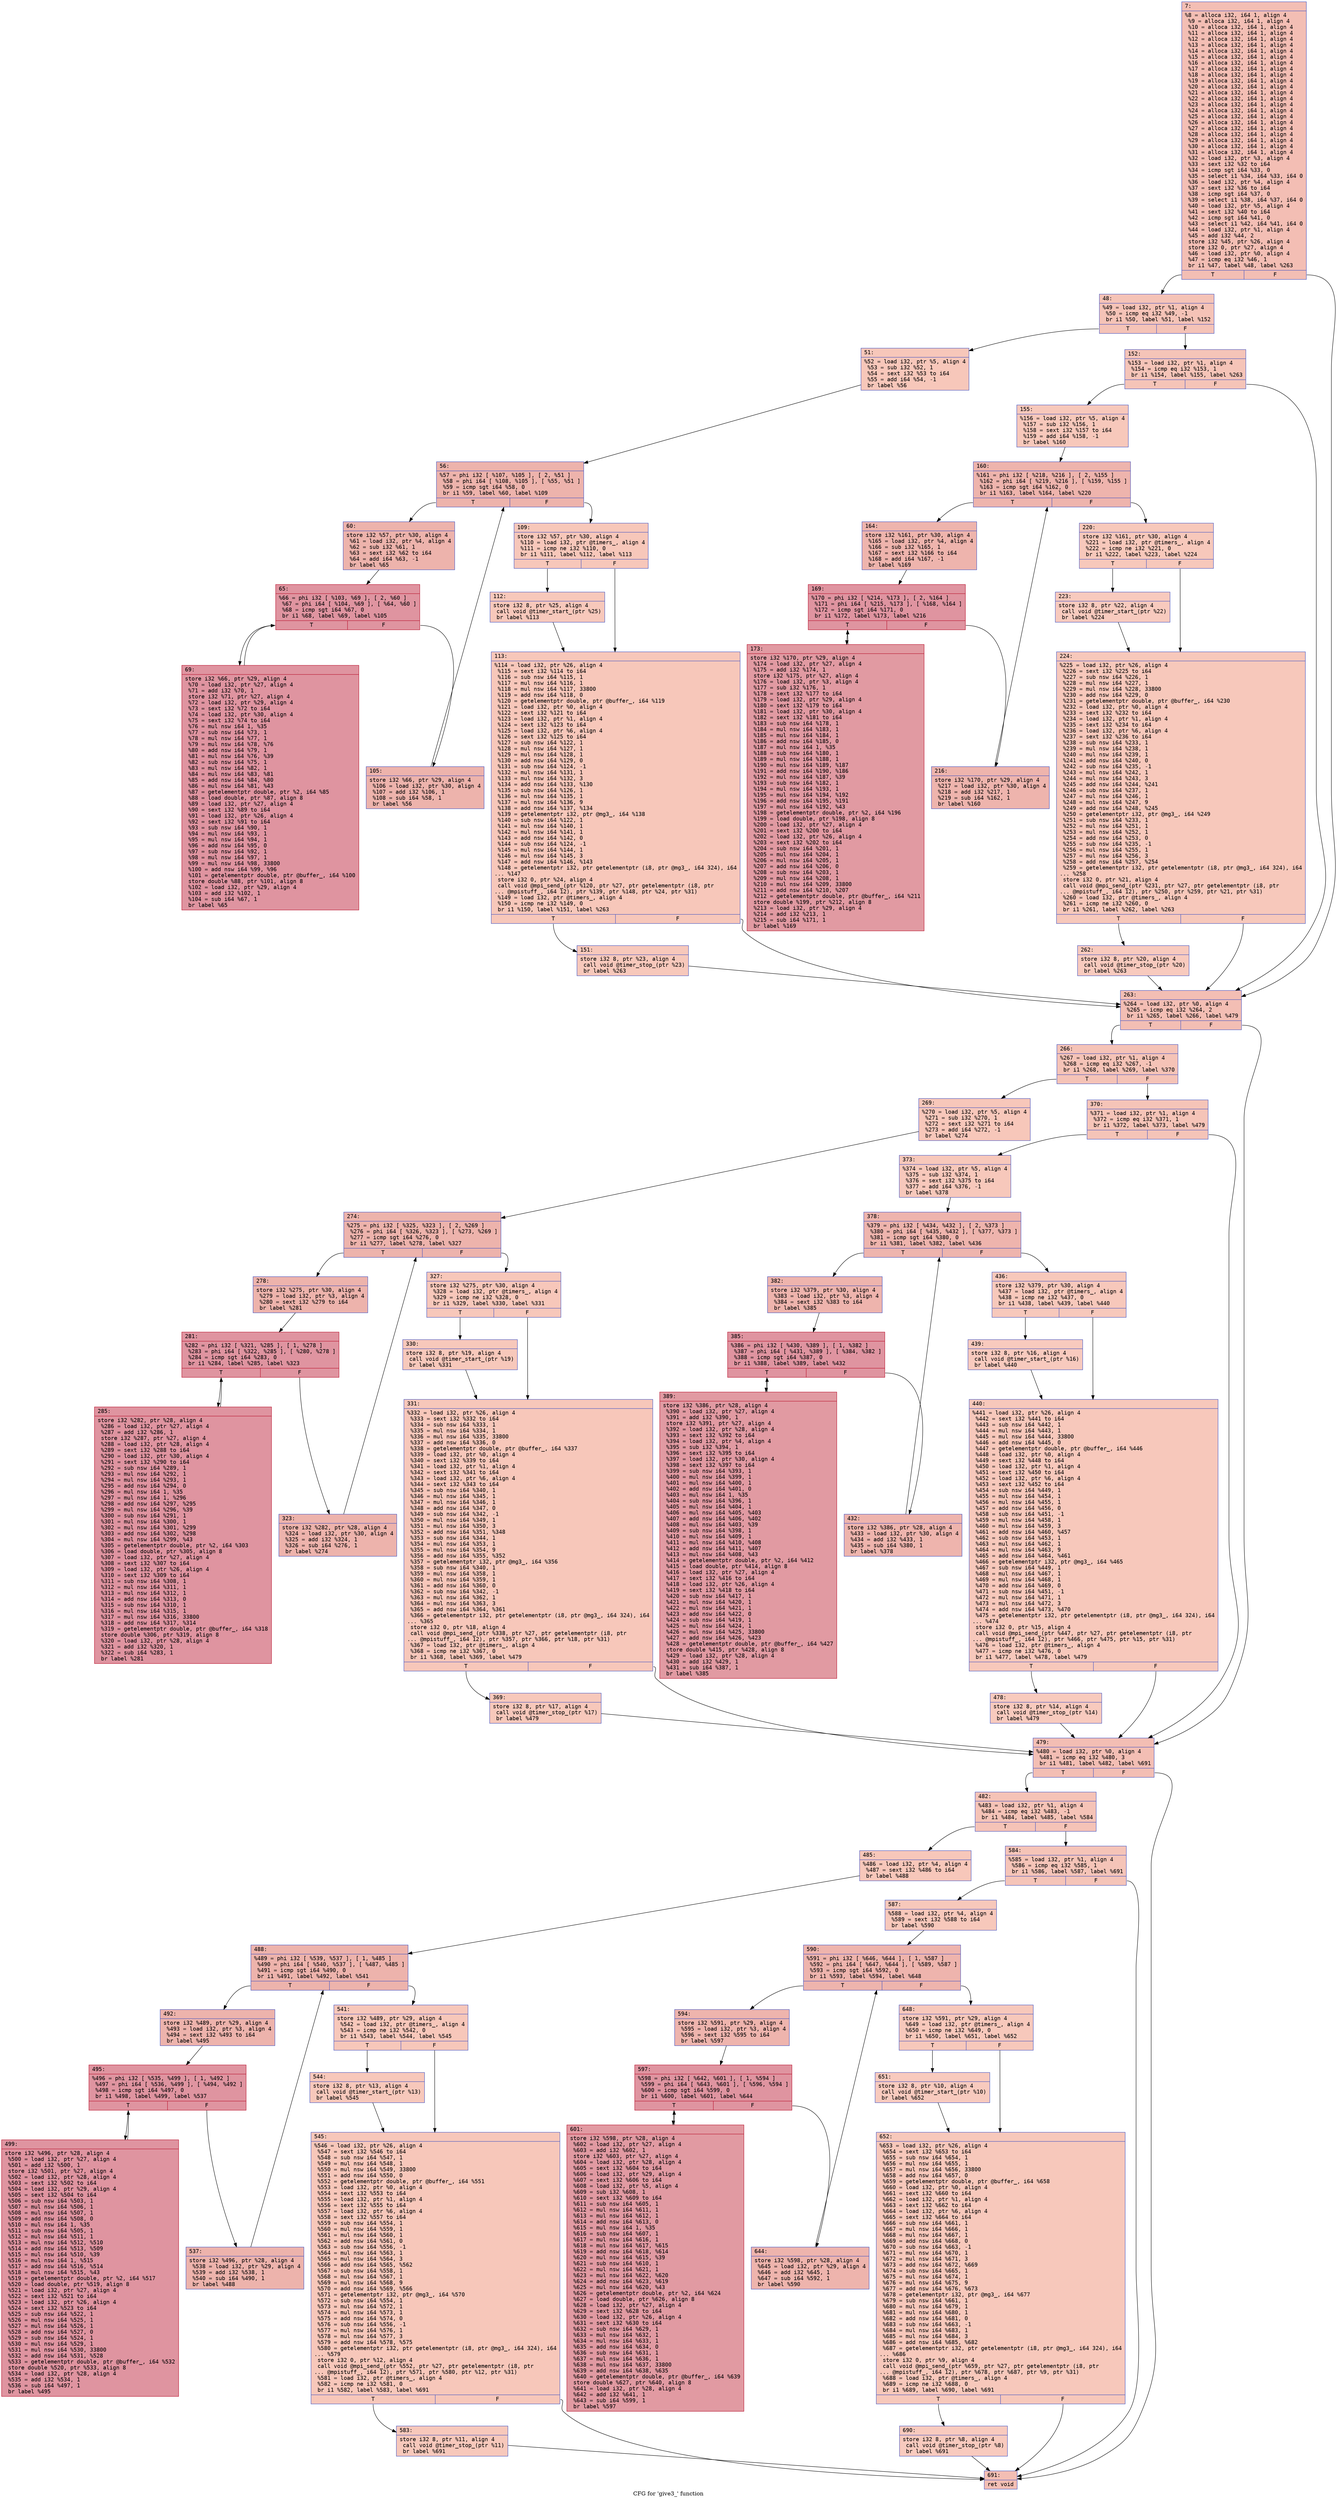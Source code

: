 digraph "CFG for 'give3_' function" {
	label="CFG for 'give3_' function";

	Node0x559626d41700 [shape=record,color="#3d50c3ff", style=filled, fillcolor="#e36c5570" fontname="Courier",label="{7:\l|  %8 = alloca i32, i64 1, align 4\l  %9 = alloca i32, i64 1, align 4\l  %10 = alloca i32, i64 1, align 4\l  %11 = alloca i32, i64 1, align 4\l  %12 = alloca i32, i64 1, align 4\l  %13 = alloca i32, i64 1, align 4\l  %14 = alloca i32, i64 1, align 4\l  %15 = alloca i32, i64 1, align 4\l  %16 = alloca i32, i64 1, align 4\l  %17 = alloca i32, i64 1, align 4\l  %18 = alloca i32, i64 1, align 4\l  %19 = alloca i32, i64 1, align 4\l  %20 = alloca i32, i64 1, align 4\l  %21 = alloca i32, i64 1, align 4\l  %22 = alloca i32, i64 1, align 4\l  %23 = alloca i32, i64 1, align 4\l  %24 = alloca i32, i64 1, align 4\l  %25 = alloca i32, i64 1, align 4\l  %26 = alloca i32, i64 1, align 4\l  %27 = alloca i32, i64 1, align 4\l  %28 = alloca i32, i64 1, align 4\l  %29 = alloca i32, i64 1, align 4\l  %30 = alloca i32, i64 1, align 4\l  %31 = alloca i32, i64 1, align 4\l  %32 = load i32, ptr %3, align 4\l  %33 = sext i32 %32 to i64\l  %34 = icmp sgt i64 %33, 0\l  %35 = select i1 %34, i64 %33, i64 0\l  %36 = load i32, ptr %4, align 4\l  %37 = sext i32 %36 to i64\l  %38 = icmp sgt i64 %37, 0\l  %39 = select i1 %38, i64 %37, i64 0\l  %40 = load i32, ptr %5, align 4\l  %41 = sext i32 %40 to i64\l  %42 = icmp sgt i64 %41, 0\l  %43 = select i1 %42, i64 %41, i64 0\l  %44 = load i32, ptr %1, align 4\l  %45 = add i32 %44, 2\l  store i32 %45, ptr %26, align 4\l  store i32 0, ptr %27, align 4\l  %46 = load i32, ptr %0, align 4\l  %47 = icmp eq i32 %46, 1\l  br i1 %47, label %48, label %263\l|{<s0>T|<s1>F}}"];
	Node0x559626d41700:s0 -> Node0x559626d440d0[tooltip="7 -> 48\nProbability 50.00%" ];
	Node0x559626d41700:s1 -> Node0x559626d44120[tooltip="7 -> 263\nProbability 50.00%" ];
	Node0x559626d440d0 [shape=record,color="#3d50c3ff", style=filled, fillcolor="#e8765c70" fontname="Courier",label="{48:\l|  %49 = load i32, ptr %1, align 4\l  %50 = icmp eq i32 %49, -1\l  br i1 %50, label %51, label %152\l|{<s0>T|<s1>F}}"];
	Node0x559626d440d0:s0 -> Node0x559626d44330[tooltip="48 -> 51\nProbability 37.50%" ];
	Node0x559626d440d0:s1 -> Node0x559626d44380[tooltip="48 -> 152\nProbability 62.50%" ];
	Node0x559626d44330 [shape=record,color="#3d50c3ff", style=filled, fillcolor="#ec7f6370" fontname="Courier",label="{51:\l|  %52 = load i32, ptr %5, align 4\l  %53 = sub i32 %52, 1\l  %54 = sext i32 %53 to i64\l  %55 = add i64 %54, -1\l  br label %56\l}"];
	Node0x559626d44330 -> Node0x559626d44690[tooltip="51 -> 56\nProbability 100.00%" ];
	Node0x559626d44690 [shape=record,color="#3d50c3ff", style=filled, fillcolor="#d6524470" fontname="Courier",label="{56:\l|  %57 = phi i32 [ %107, %105 ], [ 2, %51 ]\l  %58 = phi i64 [ %108, %105 ], [ %55, %51 ]\l  %59 = icmp sgt i64 %58, 0\l  br i1 %59, label %60, label %109\l|{<s0>T|<s1>F}}"];
	Node0x559626d44690:s0 -> Node0x559626d44950[tooltip="56 -> 60\nProbability 96.88%" ];
	Node0x559626d44690:s1 -> Node0x559626d449a0[tooltip="56 -> 109\nProbability 3.12%" ];
	Node0x559626d44950 [shape=record,color="#3d50c3ff", style=filled, fillcolor="#d6524470" fontname="Courier",label="{60:\l|  store i32 %57, ptr %30, align 4\l  %61 = load i32, ptr %4, align 4\l  %62 = sub i32 %61, 1\l  %63 = sext i32 %62 to i64\l  %64 = add i64 %63, -1\l  br label %65\l}"];
	Node0x559626d44950 -> Node0x559626d44d50[tooltip="60 -> 65\nProbability 100.00%" ];
	Node0x559626d44d50 [shape=record,color="#b70d28ff", style=filled, fillcolor="#b70d2870" fontname="Courier",label="{65:\l|  %66 = phi i32 [ %103, %69 ], [ 2, %60 ]\l  %67 = phi i64 [ %104, %69 ], [ %64, %60 ]\l  %68 = icmp sgt i64 %67, 0\l  br i1 %68, label %69, label %105\l|{<s0>T|<s1>F}}"];
	Node0x559626d44d50:s0 -> Node0x559626d44e10[tooltip="65 -> 69\nProbability 96.88%" ];
	Node0x559626d44d50:s1 -> Node0x559626d44750[tooltip="65 -> 105\nProbability 3.12%" ];
	Node0x559626d44e10 [shape=record,color="#b70d28ff", style=filled, fillcolor="#b70d2870" fontname="Courier",label="{69:\l|  store i32 %66, ptr %29, align 4\l  %70 = load i32, ptr %27, align 4\l  %71 = add i32 %70, 1\l  store i32 %71, ptr %27, align 4\l  %72 = load i32, ptr %29, align 4\l  %73 = sext i32 %72 to i64\l  %74 = load i32, ptr %30, align 4\l  %75 = sext i32 %74 to i64\l  %76 = mul nsw i64 1, %35\l  %77 = sub nsw i64 %73, 1\l  %78 = mul nsw i64 %77, 1\l  %79 = mul nsw i64 %78, %76\l  %80 = add nsw i64 %79, 1\l  %81 = mul nsw i64 %76, %39\l  %82 = sub nsw i64 %75, 1\l  %83 = mul nsw i64 %82, 1\l  %84 = mul nsw i64 %83, %81\l  %85 = add nsw i64 %84, %80\l  %86 = mul nsw i64 %81, %43\l  %87 = getelementptr double, ptr %2, i64 %85\l  %88 = load double, ptr %87, align 8\l  %89 = load i32, ptr %27, align 4\l  %90 = sext i32 %89 to i64\l  %91 = load i32, ptr %26, align 4\l  %92 = sext i32 %91 to i64\l  %93 = sub nsw i64 %90, 1\l  %94 = mul nsw i64 %93, 1\l  %95 = mul nsw i64 %94, 1\l  %96 = add nsw i64 %95, 0\l  %97 = sub nsw i64 %92, 1\l  %98 = mul nsw i64 %97, 1\l  %99 = mul nsw i64 %98, 33800\l  %100 = add nsw i64 %99, %96\l  %101 = getelementptr double, ptr @buffer_, i64 %100\l  store double %88, ptr %101, align 8\l  %102 = load i32, ptr %29, align 4\l  %103 = add i32 %102, 1\l  %104 = sub i64 %67, 1\l  br label %65\l}"];
	Node0x559626d44e10 -> Node0x559626d44d50[tooltip="69 -> 65\nProbability 100.00%" ];
	Node0x559626d44750 [shape=record,color="#3d50c3ff", style=filled, fillcolor="#d6524470" fontname="Courier",label="{105:\l|  store i32 %66, ptr %29, align 4\l  %106 = load i32, ptr %30, align 4\l  %107 = add i32 %106, 1\l  %108 = sub i64 %58, 1\l  br label %56\l}"];
	Node0x559626d44750 -> Node0x559626d44690[tooltip="105 -> 56\nProbability 100.00%" ];
	Node0x559626d449a0 [shape=record,color="#3d50c3ff", style=filled, fillcolor="#ec7f6370" fontname="Courier",label="{109:\l|  store i32 %57, ptr %30, align 4\l  %110 = load i32, ptr @timers_, align 4\l  %111 = icmp ne i32 %110, 0\l  br i1 %111, label %112, label %113\l|{<s0>T|<s1>F}}"];
	Node0x559626d449a0:s0 -> Node0x559626d47360[tooltip="109 -> 112\nProbability 62.50%" ];
	Node0x559626d449a0:s1 -> Node0x559626d473b0[tooltip="109 -> 113\nProbability 37.50%" ];
	Node0x559626d47360 [shape=record,color="#3d50c3ff", style=filled, fillcolor="#ed836670" fontname="Courier",label="{112:\l|  store i32 8, ptr %25, align 4\l  call void @timer_start_(ptr %25)\l  br label %113\l}"];
	Node0x559626d47360 -> Node0x559626d473b0[tooltip="112 -> 113\nProbability 100.00%" ];
	Node0x559626d473b0 [shape=record,color="#3d50c3ff", style=filled, fillcolor="#ec7f6370" fontname="Courier",label="{113:\l|  %114 = load i32, ptr %26, align 4\l  %115 = sext i32 %114 to i64\l  %116 = sub nsw i64 %115, 1\l  %117 = mul nsw i64 %116, 1\l  %118 = mul nsw i64 %117, 33800\l  %119 = add nsw i64 %118, 0\l  %120 = getelementptr double, ptr @buffer_, i64 %119\l  %121 = load i32, ptr %0, align 4\l  %122 = sext i32 %121 to i64\l  %123 = load i32, ptr %1, align 4\l  %124 = sext i32 %123 to i64\l  %125 = load i32, ptr %6, align 4\l  %126 = sext i32 %125 to i64\l  %127 = sub nsw i64 %122, 1\l  %128 = mul nsw i64 %127, 1\l  %129 = mul nsw i64 %128, 1\l  %130 = add nsw i64 %129, 0\l  %131 = sub nsw i64 %124, -1\l  %132 = mul nsw i64 %131, 1\l  %133 = mul nsw i64 %132, 3\l  %134 = add nsw i64 %133, %130\l  %135 = sub nsw i64 %126, 1\l  %136 = mul nsw i64 %135, 1\l  %137 = mul nsw i64 %136, 9\l  %138 = add nsw i64 %137, %134\l  %139 = getelementptr i32, ptr @mg3_, i64 %138\l  %140 = sub nsw i64 %122, 1\l  %141 = mul nsw i64 %140, 1\l  %142 = mul nsw i64 %141, 1\l  %143 = add nsw i64 %142, 0\l  %144 = sub nsw i64 %124, -1\l  %145 = mul nsw i64 %144, 1\l  %146 = mul nsw i64 %145, 3\l  %147 = add nsw i64 %146, %143\l  %148 = getelementptr i32, ptr getelementptr (i8, ptr @mg3_, i64 324), i64\l... %147\l  store i32 0, ptr %24, align 4\l  call void @mpi_send_(ptr %120, ptr %27, ptr getelementptr (i8, ptr\l... @mpistuff_, i64 12), ptr %139, ptr %148, ptr %24, ptr %31)\l  %149 = load i32, ptr @timers_, align 4\l  %150 = icmp ne i32 %149, 0\l  br i1 %150, label %151, label %263\l|{<s0>T|<s1>F}}"];
	Node0x559626d473b0:s0 -> Node0x559626d48e10[tooltip="113 -> 151\nProbability 62.50%" ];
	Node0x559626d473b0:s1 -> Node0x559626d44120[tooltip="113 -> 263\nProbability 37.50%" ];
	Node0x559626d48e10 [shape=record,color="#3d50c3ff", style=filled, fillcolor="#ed836670" fontname="Courier",label="{151:\l|  store i32 8, ptr %23, align 4\l  call void @timer_stop_(ptr %23)\l  br label %263\l}"];
	Node0x559626d48e10 -> Node0x559626d44120[tooltip="151 -> 263\nProbability 100.00%" ];
	Node0x559626d44380 [shape=record,color="#3d50c3ff", style=filled, fillcolor="#e97a5f70" fontname="Courier",label="{152:\l|  %153 = load i32, ptr %1, align 4\l  %154 = icmp eq i32 %153, 1\l  br i1 %154, label %155, label %263\l|{<s0>T|<s1>F}}"];
	Node0x559626d44380:s0 -> Node0x559626d49220[tooltip="152 -> 155\nProbability 50.00%" ];
	Node0x559626d44380:s1 -> Node0x559626d44120[tooltip="152 -> 263\nProbability 50.00%" ];
	Node0x559626d49220 [shape=record,color="#3d50c3ff", style=filled, fillcolor="#ed836670" fontname="Courier",label="{155:\l|  %156 = load i32, ptr %5, align 4\l  %157 = sub i32 %156, 1\l  %158 = sext i32 %157 to i64\l  %159 = add i64 %158, -1\l  br label %160\l}"];
	Node0x559626d49220 -> Node0x559626d49530[tooltip="155 -> 160\nProbability 100.00%" ];
	Node0x559626d49530 [shape=record,color="#3d50c3ff", style=filled, fillcolor="#d8564670" fontname="Courier",label="{160:\l|  %161 = phi i32 [ %218, %216 ], [ 2, %155 ]\l  %162 = phi i64 [ %219, %216 ], [ %159, %155 ]\l  %163 = icmp sgt i64 %162, 0\l  br i1 %163, label %164, label %220\l|{<s0>T|<s1>F}}"];
	Node0x559626d49530:s0 -> Node0x559626d49880[tooltip="160 -> 164\nProbability 96.88%" ];
	Node0x559626d49530:s1 -> Node0x559626d498d0[tooltip="160 -> 220\nProbability 3.12%" ];
	Node0x559626d49880 [shape=record,color="#3d50c3ff", style=filled, fillcolor="#d8564670" fontname="Courier",label="{164:\l|  store i32 %161, ptr %30, align 4\l  %165 = load i32, ptr %4, align 4\l  %166 = sub i32 %165, 1\l  %167 = sext i32 %166 to i64\l  %168 = add i64 %167, -1\l  br label %169\l}"];
	Node0x559626d49880 -> Node0x559626d49c80[tooltip="164 -> 169\nProbability 100.00%" ];
	Node0x559626d49c80 [shape=record,color="#b70d28ff", style=filled, fillcolor="#b70d2870" fontname="Courier",label="{169:\l|  %170 = phi i32 [ %214, %173 ], [ 2, %164 ]\l  %171 = phi i64 [ %215, %173 ], [ %168, %164 ]\l  %172 = icmp sgt i64 %171, 0\l  br i1 %172, label %173, label %216\l|{<s0>T|<s1>F}}"];
	Node0x559626d49c80:s0 -> Node0x559626d49d70[tooltip="169 -> 173\nProbability 96.88%" ];
	Node0x559626d49c80:s1 -> Node0x559626d495f0[tooltip="169 -> 216\nProbability 3.12%" ];
	Node0x559626d49d70 [shape=record,color="#b70d28ff", style=filled, fillcolor="#bb1b2c70" fontname="Courier",label="{173:\l|  store i32 %170, ptr %29, align 4\l  %174 = load i32, ptr %27, align 4\l  %175 = add i32 %174, 1\l  store i32 %175, ptr %27, align 4\l  %176 = load i32, ptr %3, align 4\l  %177 = sub i32 %176, 1\l  %178 = sext i32 %177 to i64\l  %179 = load i32, ptr %29, align 4\l  %180 = sext i32 %179 to i64\l  %181 = load i32, ptr %30, align 4\l  %182 = sext i32 %181 to i64\l  %183 = sub nsw i64 %178, 1\l  %184 = mul nsw i64 %183, 1\l  %185 = mul nsw i64 %184, 1\l  %186 = add nsw i64 %185, 0\l  %187 = mul nsw i64 1, %35\l  %188 = sub nsw i64 %180, 1\l  %189 = mul nsw i64 %188, 1\l  %190 = mul nsw i64 %189, %187\l  %191 = add nsw i64 %190, %186\l  %192 = mul nsw i64 %187, %39\l  %193 = sub nsw i64 %182, 1\l  %194 = mul nsw i64 %193, 1\l  %195 = mul nsw i64 %194, %192\l  %196 = add nsw i64 %195, %191\l  %197 = mul nsw i64 %192, %43\l  %198 = getelementptr double, ptr %2, i64 %196\l  %199 = load double, ptr %198, align 8\l  %200 = load i32, ptr %27, align 4\l  %201 = sext i32 %200 to i64\l  %202 = load i32, ptr %26, align 4\l  %203 = sext i32 %202 to i64\l  %204 = sub nsw i64 %201, 1\l  %205 = mul nsw i64 %204, 1\l  %206 = mul nsw i64 %205, 1\l  %207 = add nsw i64 %206, 0\l  %208 = sub nsw i64 %203, 1\l  %209 = mul nsw i64 %208, 1\l  %210 = mul nsw i64 %209, 33800\l  %211 = add nsw i64 %210, %207\l  %212 = getelementptr double, ptr @buffer_, i64 %211\l  store double %199, ptr %212, align 8\l  %213 = load i32, ptr %29, align 4\l  %214 = add i32 %213, 1\l  %215 = sub i64 %171, 1\l  br label %169\l}"];
	Node0x559626d49d70 -> Node0x559626d49c80[tooltip="173 -> 169\nProbability 100.00%" ];
	Node0x559626d495f0 [shape=record,color="#3d50c3ff", style=filled, fillcolor="#d8564670" fontname="Courier",label="{216:\l|  store i32 %170, ptr %29, align 4\l  %217 = load i32, ptr %30, align 4\l  %218 = add i32 %217, 1\l  %219 = sub i64 %162, 1\l  br label %160\l}"];
	Node0x559626d495f0 -> Node0x559626d49530[tooltip="216 -> 160\nProbability 100.00%" ];
	Node0x559626d498d0 [shape=record,color="#3d50c3ff", style=filled, fillcolor="#ed836670" fontname="Courier",label="{220:\l|  store i32 %161, ptr %30, align 4\l  %221 = load i32, ptr @timers_, align 4\l  %222 = icmp ne i32 %221, 0\l  br i1 %222, label %223, label %224\l|{<s0>T|<s1>F}}"];
	Node0x559626d498d0:s0 -> Node0x559626d4ce30[tooltip="220 -> 223\nProbability 62.50%" ];
	Node0x559626d498d0:s1 -> Node0x559626d4ce80[tooltip="220 -> 224\nProbability 37.50%" ];
	Node0x559626d4ce30 [shape=record,color="#3d50c3ff", style=filled, fillcolor="#ef886b70" fontname="Courier",label="{223:\l|  store i32 8, ptr %22, align 4\l  call void @timer_start_(ptr %22)\l  br label %224\l}"];
	Node0x559626d4ce30 -> Node0x559626d4ce80[tooltip="223 -> 224\nProbability 100.00%" ];
	Node0x559626d4ce80 [shape=record,color="#3d50c3ff", style=filled, fillcolor="#ed836670" fontname="Courier",label="{224:\l|  %225 = load i32, ptr %26, align 4\l  %226 = sext i32 %225 to i64\l  %227 = sub nsw i64 %226, 1\l  %228 = mul nsw i64 %227, 1\l  %229 = mul nsw i64 %228, 33800\l  %230 = add nsw i64 %229, 0\l  %231 = getelementptr double, ptr @buffer_, i64 %230\l  %232 = load i32, ptr %0, align 4\l  %233 = sext i32 %232 to i64\l  %234 = load i32, ptr %1, align 4\l  %235 = sext i32 %234 to i64\l  %236 = load i32, ptr %6, align 4\l  %237 = sext i32 %236 to i64\l  %238 = sub nsw i64 %233, 1\l  %239 = mul nsw i64 %238, 1\l  %240 = mul nsw i64 %239, 1\l  %241 = add nsw i64 %240, 0\l  %242 = sub nsw i64 %235, -1\l  %243 = mul nsw i64 %242, 1\l  %244 = mul nsw i64 %243, 3\l  %245 = add nsw i64 %244, %241\l  %246 = sub nsw i64 %237, 1\l  %247 = mul nsw i64 %246, 1\l  %248 = mul nsw i64 %247, 9\l  %249 = add nsw i64 %248, %245\l  %250 = getelementptr i32, ptr @mg3_, i64 %249\l  %251 = sub nsw i64 %233, 1\l  %252 = mul nsw i64 %251, 1\l  %253 = mul nsw i64 %252, 1\l  %254 = add nsw i64 %253, 0\l  %255 = sub nsw i64 %235, -1\l  %256 = mul nsw i64 %255, 1\l  %257 = mul nsw i64 %256, 3\l  %258 = add nsw i64 %257, %254\l  %259 = getelementptr i32, ptr getelementptr (i8, ptr @mg3_, i64 324), i64\l... %258\l  store i32 0, ptr %21, align 4\l  call void @mpi_send_(ptr %231, ptr %27, ptr getelementptr (i8, ptr\l... @mpistuff_, i64 12), ptr %250, ptr %259, ptr %21, ptr %31)\l  %260 = load i32, ptr @timers_, align 4\l  %261 = icmp ne i32 %260, 0\l  br i1 %261, label %262, label %263\l|{<s0>T|<s1>F}}"];
	Node0x559626d4ce80:s0 -> Node0x559626d4e800[tooltip="224 -> 262\nProbability 62.50%" ];
	Node0x559626d4ce80:s1 -> Node0x559626d44120[tooltip="224 -> 263\nProbability 37.50%" ];
	Node0x559626d4e800 [shape=record,color="#3d50c3ff", style=filled, fillcolor="#ef886b70" fontname="Courier",label="{262:\l|  store i32 8, ptr %20, align 4\l  call void @timer_stop_(ptr %20)\l  br label %263\l}"];
	Node0x559626d4e800 -> Node0x559626d44120[tooltip="262 -> 263\nProbability 100.00%" ];
	Node0x559626d44120 [shape=record,color="#3d50c3ff", style=filled, fillcolor="#e36c5570" fontname="Courier",label="{263:\l|  %264 = load i32, ptr %0, align 4\l  %265 = icmp eq i32 %264, 2\l  br i1 %265, label %266, label %479\l|{<s0>T|<s1>F}}"];
	Node0x559626d44120:s0 -> Node0x559626d4ec10[tooltip="263 -> 266\nProbability 50.00%" ];
	Node0x559626d44120:s1 -> Node0x559626d4ec60[tooltip="263 -> 479\nProbability 50.00%" ];
	Node0x559626d4ec10 [shape=record,color="#3d50c3ff", style=filled, fillcolor="#e8765c70" fontname="Courier",label="{266:\l|  %267 = load i32, ptr %1, align 4\l  %268 = icmp eq i32 %267, -1\l  br i1 %268, label %269, label %370\l|{<s0>T|<s1>F}}"];
	Node0x559626d4ec10:s0 -> Node0x559626d4ee70[tooltip="266 -> 269\nProbability 37.50%" ];
	Node0x559626d4ec10:s1 -> Node0x559626d4eec0[tooltip="266 -> 370\nProbability 62.50%" ];
	Node0x559626d4ee70 [shape=record,color="#3d50c3ff", style=filled, fillcolor="#ec7f6370" fontname="Courier",label="{269:\l|  %270 = load i32, ptr %5, align 4\l  %271 = sub i32 %270, 1\l  %272 = sext i32 %271 to i64\l  %273 = add i64 %272, -1\l  br label %274\l}"];
	Node0x559626d4ee70 -> Node0x559626d4f1d0[tooltip="269 -> 274\nProbability 100.00%" ];
	Node0x559626d4f1d0 [shape=record,color="#3d50c3ff", style=filled, fillcolor="#d6524470" fontname="Courier",label="{274:\l|  %275 = phi i32 [ %325, %323 ], [ 2, %269 ]\l  %276 = phi i64 [ %326, %323 ], [ %273, %269 ]\l  %277 = icmp sgt i64 %276, 0\l  br i1 %277, label %278, label %327\l|{<s0>T|<s1>F}}"];
	Node0x559626d4f1d0:s0 -> Node0x559626d4f4f0[tooltip="274 -> 278\nProbability 96.88%" ];
	Node0x559626d4f1d0:s1 -> Node0x559626d4f540[tooltip="274 -> 327\nProbability 3.12%" ];
	Node0x559626d4f4f0 [shape=record,color="#3d50c3ff", style=filled, fillcolor="#d6524470" fontname="Courier",label="{278:\l|  store i32 %275, ptr %30, align 4\l  %279 = load i32, ptr %3, align 4\l  %280 = sext i32 %279 to i64\l  br label %281\l}"];
	Node0x559626d4f4f0 -> Node0x559626d4f7d0[tooltip="278 -> 281\nProbability 100.00%" ];
	Node0x559626d4f7d0 [shape=record,color="#b70d28ff", style=filled, fillcolor="#b70d2870" fontname="Courier",label="{281:\l|  %282 = phi i32 [ %321, %285 ], [ 1, %278 ]\l  %283 = phi i64 [ %322, %285 ], [ %280, %278 ]\l  %284 = icmp sgt i64 %283, 0\l  br i1 %284, label %285, label %323\l|{<s0>T|<s1>F}}"];
	Node0x559626d4f7d0:s0 -> Node0x559626d4f890[tooltip="281 -> 285\nProbability 96.88%" ];
	Node0x559626d4f7d0:s1 -> Node0x559626d4f290[tooltip="281 -> 323\nProbability 3.12%" ];
	Node0x559626d4f890 [shape=record,color="#b70d28ff", style=filled, fillcolor="#b70d2870" fontname="Courier",label="{285:\l|  store i32 %282, ptr %28, align 4\l  %286 = load i32, ptr %27, align 4\l  %287 = add i32 %286, 1\l  store i32 %287, ptr %27, align 4\l  %288 = load i32, ptr %28, align 4\l  %289 = sext i32 %288 to i64\l  %290 = load i32, ptr %30, align 4\l  %291 = sext i32 %290 to i64\l  %292 = sub nsw i64 %289, 1\l  %293 = mul nsw i64 %292, 1\l  %294 = mul nsw i64 %293, 1\l  %295 = add nsw i64 %294, 0\l  %296 = mul nsw i64 1, %35\l  %297 = mul nsw i64 1, %296\l  %298 = add nsw i64 %297, %295\l  %299 = mul nsw i64 %296, %39\l  %300 = sub nsw i64 %291, 1\l  %301 = mul nsw i64 %300, 1\l  %302 = mul nsw i64 %301, %299\l  %303 = add nsw i64 %302, %298\l  %304 = mul nsw i64 %299, %43\l  %305 = getelementptr double, ptr %2, i64 %303\l  %306 = load double, ptr %305, align 8\l  %307 = load i32, ptr %27, align 4\l  %308 = sext i32 %307 to i64\l  %309 = load i32, ptr %26, align 4\l  %310 = sext i32 %309 to i64\l  %311 = sub nsw i64 %308, 1\l  %312 = mul nsw i64 %311, 1\l  %313 = mul nsw i64 %312, 1\l  %314 = add nsw i64 %313, 0\l  %315 = sub nsw i64 %310, 1\l  %316 = mul nsw i64 %315, 1\l  %317 = mul nsw i64 %316, 33800\l  %318 = add nsw i64 %317, %314\l  %319 = getelementptr double, ptr @buffer_, i64 %318\l  store double %306, ptr %319, align 8\l  %320 = load i32, ptr %28, align 4\l  %321 = add i32 %320, 1\l  %322 = sub i64 %283, 1\l  br label %281\l}"];
	Node0x559626d4f890 -> Node0x559626d4f7d0[tooltip="285 -> 281\nProbability 100.00%" ];
	Node0x559626d4f290 [shape=record,color="#3d50c3ff", style=filled, fillcolor="#d6524470" fontname="Courier",label="{323:\l|  store i32 %282, ptr %28, align 4\l  %324 = load i32, ptr %30, align 4\l  %325 = add i32 %324, 1\l  %326 = sub i64 %276, 1\l  br label %274\l}"];
	Node0x559626d4f290 -> Node0x559626d4f1d0[tooltip="323 -> 274\nProbability 100.00%" ];
	Node0x559626d4f540 [shape=record,color="#3d50c3ff", style=filled, fillcolor="#ec7f6370" fontname="Courier",label="{327:\l|  store i32 %275, ptr %30, align 4\l  %328 = load i32, ptr @timers_, align 4\l  %329 = icmp ne i32 %328, 0\l  br i1 %329, label %330, label %331\l|{<s0>T|<s1>F}}"];
	Node0x559626d4f540:s0 -> Node0x559626d51650[tooltip="327 -> 330\nProbability 62.50%" ];
	Node0x559626d4f540:s1 -> Node0x559626d516a0[tooltip="327 -> 331\nProbability 37.50%" ];
	Node0x559626d51650 [shape=record,color="#3d50c3ff", style=filled, fillcolor="#ed836670" fontname="Courier",label="{330:\l|  store i32 8, ptr %19, align 4\l  call void @timer_start_(ptr %19)\l  br label %331\l}"];
	Node0x559626d51650 -> Node0x559626d516a0[tooltip="330 -> 331\nProbability 100.00%" ];
	Node0x559626d516a0 [shape=record,color="#3d50c3ff", style=filled, fillcolor="#ec7f6370" fontname="Courier",label="{331:\l|  %332 = load i32, ptr %26, align 4\l  %333 = sext i32 %332 to i64\l  %334 = sub nsw i64 %333, 1\l  %335 = mul nsw i64 %334, 1\l  %336 = mul nsw i64 %335, 33800\l  %337 = add nsw i64 %336, 0\l  %338 = getelementptr double, ptr @buffer_, i64 %337\l  %339 = load i32, ptr %0, align 4\l  %340 = sext i32 %339 to i64\l  %341 = load i32, ptr %1, align 4\l  %342 = sext i32 %341 to i64\l  %343 = load i32, ptr %6, align 4\l  %344 = sext i32 %343 to i64\l  %345 = sub nsw i64 %340, 1\l  %346 = mul nsw i64 %345, 1\l  %347 = mul nsw i64 %346, 1\l  %348 = add nsw i64 %347, 0\l  %349 = sub nsw i64 %342, -1\l  %350 = mul nsw i64 %349, 1\l  %351 = mul nsw i64 %350, 3\l  %352 = add nsw i64 %351, %348\l  %353 = sub nsw i64 %344, 1\l  %354 = mul nsw i64 %353, 1\l  %355 = mul nsw i64 %354, 9\l  %356 = add nsw i64 %355, %352\l  %357 = getelementptr i32, ptr @mg3_, i64 %356\l  %358 = sub nsw i64 %340, 1\l  %359 = mul nsw i64 %358, 1\l  %360 = mul nsw i64 %359, 1\l  %361 = add nsw i64 %360, 0\l  %362 = sub nsw i64 %342, -1\l  %363 = mul nsw i64 %362, 1\l  %364 = mul nsw i64 %363, 3\l  %365 = add nsw i64 %364, %361\l  %366 = getelementptr i32, ptr getelementptr (i8, ptr @mg3_, i64 324), i64\l... %365\l  store i32 0, ptr %18, align 4\l  call void @mpi_send_(ptr %338, ptr %27, ptr getelementptr (i8, ptr\l... @mpistuff_, i64 12), ptr %357, ptr %366, ptr %18, ptr %31)\l  %367 = load i32, ptr @timers_, align 4\l  %368 = icmp ne i32 %367, 0\l  br i1 %368, label %369, label %479\l|{<s0>T|<s1>F}}"];
	Node0x559626d516a0:s0 -> Node0x559626d53020[tooltip="331 -> 369\nProbability 62.50%" ];
	Node0x559626d516a0:s1 -> Node0x559626d4ec60[tooltip="331 -> 479\nProbability 37.50%" ];
	Node0x559626d53020 [shape=record,color="#3d50c3ff", style=filled, fillcolor="#ed836670" fontname="Courier",label="{369:\l|  store i32 8, ptr %17, align 4\l  call void @timer_stop_(ptr %17)\l  br label %479\l}"];
	Node0x559626d53020 -> Node0x559626d4ec60[tooltip="369 -> 479\nProbability 100.00%" ];
	Node0x559626d4eec0 [shape=record,color="#3d50c3ff", style=filled, fillcolor="#e97a5f70" fontname="Courier",label="{370:\l|  %371 = load i32, ptr %1, align 4\l  %372 = icmp eq i32 %371, 1\l  br i1 %372, label %373, label %479\l|{<s0>T|<s1>F}}"];
	Node0x559626d4eec0:s0 -> Node0x559626d53430[tooltip="370 -> 373\nProbability 50.00%" ];
	Node0x559626d4eec0:s1 -> Node0x559626d4ec60[tooltip="370 -> 479\nProbability 50.00%" ];
	Node0x559626d53430 [shape=record,color="#3d50c3ff", style=filled, fillcolor="#ed836670" fontname="Courier",label="{373:\l|  %374 = load i32, ptr %5, align 4\l  %375 = sub i32 %374, 1\l  %376 = sext i32 %375 to i64\l  %377 = add i64 %376, -1\l  br label %378\l}"];
	Node0x559626d53430 -> Node0x559626d53740[tooltip="373 -> 378\nProbability 100.00%" ];
	Node0x559626d53740 [shape=record,color="#3d50c3ff", style=filled, fillcolor="#d8564670" fontname="Courier",label="{378:\l|  %379 = phi i32 [ %434, %432 ], [ 2, %373 ]\l  %380 = phi i64 [ %435, %432 ], [ %377, %373 ]\l  %381 = icmp sgt i64 %380, 0\l  br i1 %381, label %382, label %436\l|{<s0>T|<s1>F}}"];
	Node0x559626d53740:s0 -> Node0x559626d53a60[tooltip="378 -> 382\nProbability 96.88%" ];
	Node0x559626d53740:s1 -> Node0x559626d53ab0[tooltip="378 -> 436\nProbability 3.12%" ];
	Node0x559626d53a60 [shape=record,color="#3d50c3ff", style=filled, fillcolor="#d8564670" fontname="Courier",label="{382:\l|  store i32 %379, ptr %30, align 4\l  %383 = load i32, ptr %3, align 4\l  %384 = sext i32 %383 to i64\l  br label %385\l}"];
	Node0x559626d53a60 -> Node0x559626d4abe0[tooltip="382 -> 385\nProbability 100.00%" ];
	Node0x559626d4abe0 [shape=record,color="#b70d28ff", style=filled, fillcolor="#b70d2870" fontname="Courier",label="{385:\l|  %386 = phi i32 [ %430, %389 ], [ 1, %382 ]\l  %387 = phi i64 [ %431, %389 ], [ %384, %382 ]\l  %388 = icmp sgt i64 %387, 0\l  br i1 %388, label %389, label %432\l|{<s0>T|<s1>F}}"];
	Node0x559626d4abe0:s0 -> Node0x559626d4aca0[tooltip="385 -> 389\nProbability 96.88%" ];
	Node0x559626d4abe0:s1 -> Node0x559626d53800[tooltip="385 -> 432\nProbability 3.12%" ];
	Node0x559626d4aca0 [shape=record,color="#b70d28ff", style=filled, fillcolor="#bb1b2c70" fontname="Courier",label="{389:\l|  store i32 %386, ptr %28, align 4\l  %390 = load i32, ptr %27, align 4\l  %391 = add i32 %390, 1\l  store i32 %391, ptr %27, align 4\l  %392 = load i32, ptr %28, align 4\l  %393 = sext i32 %392 to i64\l  %394 = load i32, ptr %4, align 4\l  %395 = sub i32 %394, 1\l  %396 = sext i32 %395 to i64\l  %397 = load i32, ptr %30, align 4\l  %398 = sext i32 %397 to i64\l  %399 = sub nsw i64 %393, 1\l  %400 = mul nsw i64 %399, 1\l  %401 = mul nsw i64 %400, 1\l  %402 = add nsw i64 %401, 0\l  %403 = mul nsw i64 1, %35\l  %404 = sub nsw i64 %396, 1\l  %405 = mul nsw i64 %404, 1\l  %406 = mul nsw i64 %405, %403\l  %407 = add nsw i64 %406, %402\l  %408 = mul nsw i64 %403, %39\l  %409 = sub nsw i64 %398, 1\l  %410 = mul nsw i64 %409, 1\l  %411 = mul nsw i64 %410, %408\l  %412 = add nsw i64 %411, %407\l  %413 = mul nsw i64 %408, %43\l  %414 = getelementptr double, ptr %2, i64 %412\l  %415 = load double, ptr %414, align 8\l  %416 = load i32, ptr %27, align 4\l  %417 = sext i32 %416 to i64\l  %418 = load i32, ptr %26, align 4\l  %419 = sext i32 %418 to i64\l  %420 = sub nsw i64 %417, 1\l  %421 = mul nsw i64 %420, 1\l  %422 = mul nsw i64 %421, 1\l  %423 = add nsw i64 %422, 0\l  %424 = sub nsw i64 %419, 1\l  %425 = mul nsw i64 %424, 1\l  %426 = mul nsw i64 %425, 33800\l  %427 = add nsw i64 %426, %423\l  %428 = getelementptr double, ptr @buffer_, i64 %427\l  store double %415, ptr %428, align 8\l  %429 = load i32, ptr %28, align 4\l  %430 = add i32 %429, 1\l  %431 = sub i64 %387, 1\l  br label %385\l}"];
	Node0x559626d4aca0 -> Node0x559626d4abe0[tooltip="389 -> 385\nProbability 100.00%" ];
	Node0x559626d53800 [shape=record,color="#3d50c3ff", style=filled, fillcolor="#d8564670" fontname="Courier",label="{432:\l|  store i32 %386, ptr %28, align 4\l  %433 = load i32, ptr %30, align 4\l  %434 = add i32 %433, 1\l  %435 = sub i64 %380, 1\l  br label %378\l}"];
	Node0x559626d53800 -> Node0x559626d53740[tooltip="432 -> 378\nProbability 100.00%" ];
	Node0x559626d53ab0 [shape=record,color="#3d50c3ff", style=filled, fillcolor="#ed836670" fontname="Courier",label="{436:\l|  store i32 %379, ptr %30, align 4\l  %437 = load i32, ptr @timers_, align 4\l  %438 = icmp ne i32 %437, 0\l  br i1 %438, label %439, label %440\l|{<s0>T|<s1>F}}"];
	Node0x559626d53ab0:s0 -> Node0x559626d57e90[tooltip="436 -> 439\nProbability 62.50%" ];
	Node0x559626d53ab0:s1 -> Node0x559626d57ee0[tooltip="436 -> 440\nProbability 37.50%" ];
	Node0x559626d57e90 [shape=record,color="#3d50c3ff", style=filled, fillcolor="#ef886b70" fontname="Courier",label="{439:\l|  store i32 8, ptr %16, align 4\l  call void @timer_start_(ptr %16)\l  br label %440\l}"];
	Node0x559626d57e90 -> Node0x559626d57ee0[tooltip="439 -> 440\nProbability 100.00%" ];
	Node0x559626d57ee0 [shape=record,color="#3d50c3ff", style=filled, fillcolor="#ed836670" fontname="Courier",label="{440:\l|  %441 = load i32, ptr %26, align 4\l  %442 = sext i32 %441 to i64\l  %443 = sub nsw i64 %442, 1\l  %444 = mul nsw i64 %443, 1\l  %445 = mul nsw i64 %444, 33800\l  %446 = add nsw i64 %445, 0\l  %447 = getelementptr double, ptr @buffer_, i64 %446\l  %448 = load i32, ptr %0, align 4\l  %449 = sext i32 %448 to i64\l  %450 = load i32, ptr %1, align 4\l  %451 = sext i32 %450 to i64\l  %452 = load i32, ptr %6, align 4\l  %453 = sext i32 %452 to i64\l  %454 = sub nsw i64 %449, 1\l  %455 = mul nsw i64 %454, 1\l  %456 = mul nsw i64 %455, 1\l  %457 = add nsw i64 %456, 0\l  %458 = sub nsw i64 %451, -1\l  %459 = mul nsw i64 %458, 1\l  %460 = mul nsw i64 %459, 3\l  %461 = add nsw i64 %460, %457\l  %462 = sub nsw i64 %453, 1\l  %463 = mul nsw i64 %462, 1\l  %464 = mul nsw i64 %463, 9\l  %465 = add nsw i64 %464, %461\l  %466 = getelementptr i32, ptr @mg3_, i64 %465\l  %467 = sub nsw i64 %449, 1\l  %468 = mul nsw i64 %467, 1\l  %469 = mul nsw i64 %468, 1\l  %470 = add nsw i64 %469, 0\l  %471 = sub nsw i64 %451, -1\l  %472 = mul nsw i64 %471, 1\l  %473 = mul nsw i64 %472, 3\l  %474 = add nsw i64 %473, %470\l  %475 = getelementptr i32, ptr getelementptr (i8, ptr @mg3_, i64 324), i64\l... %474\l  store i32 0, ptr %15, align 4\l  call void @mpi_send_(ptr %447, ptr %27, ptr getelementptr (i8, ptr\l... @mpistuff_, i64 12), ptr %466, ptr %475, ptr %15, ptr %31)\l  %476 = load i32, ptr @timers_, align 4\l  %477 = icmp ne i32 %476, 0\l  br i1 %477, label %478, label %479\l|{<s0>T|<s1>F}}"];
	Node0x559626d57ee0:s0 -> Node0x559626d59860[tooltip="440 -> 478\nProbability 62.50%" ];
	Node0x559626d57ee0:s1 -> Node0x559626d4ec60[tooltip="440 -> 479\nProbability 37.50%" ];
	Node0x559626d59860 [shape=record,color="#3d50c3ff", style=filled, fillcolor="#ef886b70" fontname="Courier",label="{478:\l|  store i32 8, ptr %14, align 4\l  call void @timer_stop_(ptr %14)\l  br label %479\l}"];
	Node0x559626d59860 -> Node0x559626d4ec60[tooltip="478 -> 479\nProbability 100.00%" ];
	Node0x559626d4ec60 [shape=record,color="#3d50c3ff", style=filled, fillcolor="#e36c5570" fontname="Courier",label="{479:\l|  %480 = load i32, ptr %0, align 4\l  %481 = icmp eq i32 %480, 3\l  br i1 %481, label %482, label %691\l|{<s0>T|<s1>F}}"];
	Node0x559626d4ec60:s0 -> Node0x559626d59c70[tooltip="479 -> 482\nProbability 50.00%" ];
	Node0x559626d4ec60:s1 -> Node0x559626d59cc0[tooltip="479 -> 691\nProbability 50.00%" ];
	Node0x559626d59c70 [shape=record,color="#3d50c3ff", style=filled, fillcolor="#e8765c70" fontname="Courier",label="{482:\l|  %483 = load i32, ptr %1, align 4\l  %484 = icmp eq i32 %483, -1\l  br i1 %484, label %485, label %584\l|{<s0>T|<s1>F}}"];
	Node0x559626d59c70:s0 -> Node0x559626d59ed0[tooltip="482 -> 485\nProbability 37.50%" ];
	Node0x559626d59c70:s1 -> Node0x559626d59f20[tooltip="482 -> 584\nProbability 62.50%" ];
	Node0x559626d59ed0 [shape=record,color="#3d50c3ff", style=filled, fillcolor="#ec7f6370" fontname="Courier",label="{485:\l|  %486 = load i32, ptr %4, align 4\l  %487 = sext i32 %486 to i64\l  br label %488\l}"];
	Node0x559626d59ed0 -> Node0x559626d5a110[tooltip="485 -> 488\nProbability 100.00%" ];
	Node0x559626d5a110 [shape=record,color="#3d50c3ff", style=filled, fillcolor="#d6524470" fontname="Courier",label="{488:\l|  %489 = phi i32 [ %539, %537 ], [ 1, %485 ]\l  %490 = phi i64 [ %540, %537 ], [ %487, %485 ]\l  %491 = icmp sgt i64 %490, 0\l  br i1 %491, label %492, label %541\l|{<s0>T|<s1>F}}"];
	Node0x559626d5a110:s0 -> Node0x559626d5a430[tooltip="488 -> 492\nProbability 96.88%" ];
	Node0x559626d5a110:s1 -> Node0x559626d5a480[tooltip="488 -> 541\nProbability 3.12%" ];
	Node0x559626d5a430 [shape=record,color="#3d50c3ff", style=filled, fillcolor="#d6524470" fontname="Courier",label="{492:\l|  store i32 %489, ptr %29, align 4\l  %493 = load i32, ptr %3, align 4\l  %494 = sext i32 %493 to i64\l  br label %495\l}"];
	Node0x559626d5a430 -> Node0x559626d5a710[tooltip="492 -> 495\nProbability 100.00%" ];
	Node0x559626d5a710 [shape=record,color="#b70d28ff", style=filled, fillcolor="#b70d2870" fontname="Courier",label="{495:\l|  %496 = phi i32 [ %535, %499 ], [ 1, %492 ]\l  %497 = phi i64 [ %536, %499 ], [ %494, %492 ]\l  %498 = icmp sgt i64 %497, 0\l  br i1 %498, label %499, label %537\l|{<s0>T|<s1>F}}"];
	Node0x559626d5a710:s0 -> Node0x559626d5a7d0[tooltip="495 -> 499\nProbability 96.88%" ];
	Node0x559626d5a710:s1 -> Node0x559626d5a1d0[tooltip="495 -> 537\nProbability 3.12%" ];
	Node0x559626d5a7d0 [shape=record,color="#b70d28ff", style=filled, fillcolor="#b70d2870" fontname="Courier",label="{499:\l|  store i32 %496, ptr %28, align 4\l  %500 = load i32, ptr %27, align 4\l  %501 = add i32 %500, 1\l  store i32 %501, ptr %27, align 4\l  %502 = load i32, ptr %28, align 4\l  %503 = sext i32 %502 to i64\l  %504 = load i32, ptr %29, align 4\l  %505 = sext i32 %504 to i64\l  %506 = sub nsw i64 %503, 1\l  %507 = mul nsw i64 %506, 1\l  %508 = mul nsw i64 %507, 1\l  %509 = add nsw i64 %508, 0\l  %510 = mul nsw i64 1, %35\l  %511 = sub nsw i64 %505, 1\l  %512 = mul nsw i64 %511, 1\l  %513 = mul nsw i64 %512, %510\l  %514 = add nsw i64 %513, %509\l  %515 = mul nsw i64 %510, %39\l  %516 = mul nsw i64 1, %515\l  %517 = add nsw i64 %516, %514\l  %518 = mul nsw i64 %515, %43\l  %519 = getelementptr double, ptr %2, i64 %517\l  %520 = load double, ptr %519, align 8\l  %521 = load i32, ptr %27, align 4\l  %522 = sext i32 %521 to i64\l  %523 = load i32, ptr %26, align 4\l  %524 = sext i32 %523 to i64\l  %525 = sub nsw i64 %522, 1\l  %526 = mul nsw i64 %525, 1\l  %527 = mul nsw i64 %526, 1\l  %528 = add nsw i64 %527, 0\l  %529 = sub nsw i64 %524, 1\l  %530 = mul nsw i64 %529, 1\l  %531 = mul nsw i64 %530, 33800\l  %532 = add nsw i64 %531, %528\l  %533 = getelementptr double, ptr @buffer_, i64 %532\l  store double %520, ptr %533, align 8\l  %534 = load i32, ptr %28, align 4\l  %535 = add i32 %534, 1\l  %536 = sub i64 %497, 1\l  br label %495\l}"];
	Node0x559626d5a7d0 -> Node0x559626d5a710[tooltip="499 -> 495\nProbability 100.00%" ];
	Node0x559626d5a1d0 [shape=record,color="#3d50c3ff", style=filled, fillcolor="#d6524470" fontname="Courier",label="{537:\l|  store i32 %496, ptr %28, align 4\l  %538 = load i32, ptr %29, align 4\l  %539 = add i32 %538, 1\l  %540 = sub i64 %490, 1\l  br label %488\l}"];
	Node0x559626d5a1d0 -> Node0x559626d5a110[tooltip="537 -> 488\nProbability 100.00%" ];
	Node0x559626d5a480 [shape=record,color="#3d50c3ff", style=filled, fillcolor="#ec7f6370" fontname="Courier",label="{541:\l|  store i32 %489, ptr %29, align 4\l  %542 = load i32, ptr @timers_, align 4\l  %543 = icmp ne i32 %542, 0\l  br i1 %543, label %544, label %545\l|{<s0>T|<s1>F}}"];
	Node0x559626d5a480:s0 -> Node0x559626d5c590[tooltip="541 -> 544\nProbability 62.50%" ];
	Node0x559626d5a480:s1 -> Node0x559626d5c5e0[tooltip="541 -> 545\nProbability 37.50%" ];
	Node0x559626d5c590 [shape=record,color="#3d50c3ff", style=filled, fillcolor="#ed836670" fontname="Courier",label="{544:\l|  store i32 8, ptr %13, align 4\l  call void @timer_start_(ptr %13)\l  br label %545\l}"];
	Node0x559626d5c590 -> Node0x559626d5c5e0[tooltip="544 -> 545\nProbability 100.00%" ];
	Node0x559626d5c5e0 [shape=record,color="#3d50c3ff", style=filled, fillcolor="#ec7f6370" fontname="Courier",label="{545:\l|  %546 = load i32, ptr %26, align 4\l  %547 = sext i32 %546 to i64\l  %548 = sub nsw i64 %547, 1\l  %549 = mul nsw i64 %548, 1\l  %550 = mul nsw i64 %549, 33800\l  %551 = add nsw i64 %550, 0\l  %552 = getelementptr double, ptr @buffer_, i64 %551\l  %553 = load i32, ptr %0, align 4\l  %554 = sext i32 %553 to i64\l  %555 = load i32, ptr %1, align 4\l  %556 = sext i32 %555 to i64\l  %557 = load i32, ptr %6, align 4\l  %558 = sext i32 %557 to i64\l  %559 = sub nsw i64 %554, 1\l  %560 = mul nsw i64 %559, 1\l  %561 = mul nsw i64 %560, 1\l  %562 = add nsw i64 %561, 0\l  %563 = sub nsw i64 %556, -1\l  %564 = mul nsw i64 %563, 1\l  %565 = mul nsw i64 %564, 3\l  %566 = add nsw i64 %565, %562\l  %567 = sub nsw i64 %558, 1\l  %568 = mul nsw i64 %567, 1\l  %569 = mul nsw i64 %568, 9\l  %570 = add nsw i64 %569, %566\l  %571 = getelementptr i32, ptr @mg3_, i64 %570\l  %572 = sub nsw i64 %554, 1\l  %573 = mul nsw i64 %572, 1\l  %574 = mul nsw i64 %573, 1\l  %575 = add nsw i64 %574, 0\l  %576 = sub nsw i64 %556, -1\l  %577 = mul nsw i64 %576, 1\l  %578 = mul nsw i64 %577, 3\l  %579 = add nsw i64 %578, %575\l  %580 = getelementptr i32, ptr getelementptr (i8, ptr @mg3_, i64 324), i64\l... %579\l  store i32 0, ptr %12, align 4\l  call void @mpi_send_(ptr %552, ptr %27, ptr getelementptr (i8, ptr\l... @mpistuff_, i64 12), ptr %571, ptr %580, ptr %12, ptr %31)\l  %581 = load i32, ptr @timers_, align 4\l  %582 = icmp ne i32 %581, 0\l  br i1 %582, label %583, label %691\l|{<s0>T|<s1>F}}"];
	Node0x559626d5c5e0:s0 -> Node0x559626d5df60[tooltip="545 -> 583\nProbability 62.50%" ];
	Node0x559626d5c5e0:s1 -> Node0x559626d59cc0[tooltip="545 -> 691\nProbability 37.50%" ];
	Node0x559626d5df60 [shape=record,color="#3d50c3ff", style=filled, fillcolor="#ed836670" fontname="Courier",label="{583:\l|  store i32 8, ptr %11, align 4\l  call void @timer_stop_(ptr %11)\l  br label %691\l}"];
	Node0x559626d5df60 -> Node0x559626d59cc0[tooltip="583 -> 691\nProbability 100.00%" ];
	Node0x559626d59f20 [shape=record,color="#3d50c3ff", style=filled, fillcolor="#e97a5f70" fontname="Courier",label="{584:\l|  %585 = load i32, ptr %1, align 4\l  %586 = icmp eq i32 %585, 1\l  br i1 %586, label %587, label %691\l|{<s0>T|<s1>F}}"];
	Node0x559626d59f20:s0 -> Node0x559626d5e370[tooltip="584 -> 587\nProbability 50.00%" ];
	Node0x559626d59f20:s1 -> Node0x559626d59cc0[tooltip="584 -> 691\nProbability 50.00%" ];
	Node0x559626d5e370 [shape=record,color="#3d50c3ff", style=filled, fillcolor="#ed836670" fontname="Courier",label="{587:\l|  %588 = load i32, ptr %4, align 4\l  %589 = sext i32 %588 to i64\l  br label %590\l}"];
	Node0x559626d5e370 -> Node0x559626d5e560[tooltip="587 -> 590\nProbability 100.00%" ];
	Node0x559626d5e560 [shape=record,color="#3d50c3ff", style=filled, fillcolor="#d8564670" fontname="Courier",label="{590:\l|  %591 = phi i32 [ %646, %644 ], [ 1, %587 ]\l  %592 = phi i64 [ %647, %644 ], [ %589, %587 ]\l  %593 = icmp sgt i64 %592, 0\l  br i1 %593, label %594, label %648\l|{<s0>T|<s1>F}}"];
	Node0x559626d5e560:s0 -> Node0x559626d5e880[tooltip="590 -> 594\nProbability 96.88%" ];
	Node0x559626d5e560:s1 -> Node0x559626d5e8d0[tooltip="590 -> 648\nProbability 3.12%" ];
	Node0x559626d5e880 [shape=record,color="#3d50c3ff", style=filled, fillcolor="#d8564670" fontname="Courier",label="{594:\l|  store i32 %591, ptr %29, align 4\l  %595 = load i32, ptr %3, align 4\l  %596 = sext i32 %595 to i64\l  br label %597\l}"];
	Node0x559626d5e880 -> Node0x559626d5eb60[tooltip="594 -> 597\nProbability 100.00%" ];
	Node0x559626d5eb60 [shape=record,color="#b70d28ff", style=filled, fillcolor="#b70d2870" fontname="Courier",label="{597:\l|  %598 = phi i32 [ %642, %601 ], [ 1, %594 ]\l  %599 = phi i64 [ %643, %601 ], [ %596, %594 ]\l  %600 = icmp sgt i64 %599, 0\l  br i1 %600, label %601, label %644\l|{<s0>T|<s1>F}}"];
	Node0x559626d5eb60:s0 -> Node0x559626d5ec20[tooltip="597 -> 601\nProbability 96.88%" ];
	Node0x559626d5eb60:s1 -> Node0x559626d5e620[tooltip="597 -> 644\nProbability 3.12%" ];
	Node0x559626d5ec20 [shape=record,color="#b70d28ff", style=filled, fillcolor="#bb1b2c70" fontname="Courier",label="{601:\l|  store i32 %598, ptr %28, align 4\l  %602 = load i32, ptr %27, align 4\l  %603 = add i32 %602, 1\l  store i32 %603, ptr %27, align 4\l  %604 = load i32, ptr %28, align 4\l  %605 = sext i32 %604 to i64\l  %606 = load i32, ptr %29, align 4\l  %607 = sext i32 %606 to i64\l  %608 = load i32, ptr %5, align 4\l  %609 = sub i32 %608, 1\l  %610 = sext i32 %609 to i64\l  %611 = sub nsw i64 %605, 1\l  %612 = mul nsw i64 %611, 1\l  %613 = mul nsw i64 %612, 1\l  %614 = add nsw i64 %613, 0\l  %615 = mul nsw i64 1, %35\l  %616 = sub nsw i64 %607, 1\l  %617 = mul nsw i64 %616, 1\l  %618 = mul nsw i64 %617, %615\l  %619 = add nsw i64 %618, %614\l  %620 = mul nsw i64 %615, %39\l  %621 = sub nsw i64 %610, 1\l  %622 = mul nsw i64 %621, 1\l  %623 = mul nsw i64 %622, %620\l  %624 = add nsw i64 %623, %619\l  %625 = mul nsw i64 %620, %43\l  %626 = getelementptr double, ptr %2, i64 %624\l  %627 = load double, ptr %626, align 8\l  %628 = load i32, ptr %27, align 4\l  %629 = sext i32 %628 to i64\l  %630 = load i32, ptr %26, align 4\l  %631 = sext i32 %630 to i64\l  %632 = sub nsw i64 %629, 1\l  %633 = mul nsw i64 %632, 1\l  %634 = mul nsw i64 %633, 1\l  %635 = add nsw i64 %634, 0\l  %636 = sub nsw i64 %631, 1\l  %637 = mul nsw i64 %636, 1\l  %638 = mul nsw i64 %637, 33800\l  %639 = add nsw i64 %638, %635\l  %640 = getelementptr double, ptr @buffer_, i64 %639\l  store double %627, ptr %640, align 8\l  %641 = load i32, ptr %28, align 4\l  %642 = add i32 %641, 1\l  %643 = sub i64 %599, 1\l  br label %597\l}"];
	Node0x559626d5ec20 -> Node0x559626d5eb60[tooltip="601 -> 597\nProbability 100.00%" ];
	Node0x559626d5e620 [shape=record,color="#3d50c3ff", style=filled, fillcolor="#d8564670" fontname="Courier",label="{644:\l|  store i32 %598, ptr %28, align 4\l  %645 = load i32, ptr %29, align 4\l  %646 = add i32 %645, 1\l  %647 = sub i64 %592, 1\l  br label %590\l}"];
	Node0x559626d5e620 -> Node0x559626d5e560[tooltip="644 -> 590\nProbability 100.00%" ];
	Node0x559626d5e8d0 [shape=record,color="#3d50c3ff", style=filled, fillcolor="#ed836670" fontname="Courier",label="{648:\l|  store i32 %591, ptr %29, align 4\l  %649 = load i32, ptr @timers_, align 4\l  %650 = icmp ne i32 %649, 0\l  br i1 %650, label %651, label %652\l|{<s0>T|<s1>F}}"];
	Node0x559626d5e8d0:s0 -> Node0x559626d60c80[tooltip="648 -> 651\nProbability 62.50%" ];
	Node0x559626d5e8d0:s1 -> Node0x559626d60cd0[tooltip="648 -> 652\nProbability 37.50%" ];
	Node0x559626d60c80 [shape=record,color="#3d50c3ff", style=filled, fillcolor="#ef886b70" fontname="Courier",label="{651:\l|  store i32 8, ptr %10, align 4\l  call void @timer_start_(ptr %10)\l  br label %652\l}"];
	Node0x559626d60c80 -> Node0x559626d60cd0[tooltip="651 -> 652\nProbability 100.00%" ];
	Node0x559626d60cd0 [shape=record,color="#3d50c3ff", style=filled, fillcolor="#ed836670" fontname="Courier",label="{652:\l|  %653 = load i32, ptr %26, align 4\l  %654 = sext i32 %653 to i64\l  %655 = sub nsw i64 %654, 1\l  %656 = mul nsw i64 %655, 1\l  %657 = mul nsw i64 %656, 33800\l  %658 = add nsw i64 %657, 0\l  %659 = getelementptr double, ptr @buffer_, i64 %658\l  %660 = load i32, ptr %0, align 4\l  %661 = sext i32 %660 to i64\l  %662 = load i32, ptr %1, align 4\l  %663 = sext i32 %662 to i64\l  %664 = load i32, ptr %6, align 4\l  %665 = sext i32 %664 to i64\l  %666 = sub nsw i64 %661, 1\l  %667 = mul nsw i64 %666, 1\l  %668 = mul nsw i64 %667, 1\l  %669 = add nsw i64 %668, 0\l  %670 = sub nsw i64 %663, -1\l  %671 = mul nsw i64 %670, 1\l  %672 = mul nsw i64 %671, 3\l  %673 = add nsw i64 %672, %669\l  %674 = sub nsw i64 %665, 1\l  %675 = mul nsw i64 %674, 1\l  %676 = mul nsw i64 %675, 9\l  %677 = add nsw i64 %676, %673\l  %678 = getelementptr i32, ptr @mg3_, i64 %677\l  %679 = sub nsw i64 %661, 1\l  %680 = mul nsw i64 %679, 1\l  %681 = mul nsw i64 %680, 1\l  %682 = add nsw i64 %681, 0\l  %683 = sub nsw i64 %663, -1\l  %684 = mul nsw i64 %683, 1\l  %685 = mul nsw i64 %684, 3\l  %686 = add nsw i64 %685, %682\l  %687 = getelementptr i32, ptr getelementptr (i8, ptr @mg3_, i64 324), i64\l... %686\l  store i32 0, ptr %9, align 4\l  call void @mpi_send_(ptr %659, ptr %27, ptr getelementptr (i8, ptr\l... @mpistuff_, i64 12), ptr %678, ptr %687, ptr %9, ptr %31)\l  %688 = load i32, ptr @timers_, align 4\l  %689 = icmp ne i32 %688, 0\l  br i1 %689, label %690, label %691\l|{<s0>T|<s1>F}}"];
	Node0x559626d60cd0:s0 -> Node0x559626d62650[tooltip="652 -> 690\nProbability 62.50%" ];
	Node0x559626d60cd0:s1 -> Node0x559626d59cc0[tooltip="652 -> 691\nProbability 37.50%" ];
	Node0x559626d62650 [shape=record,color="#3d50c3ff", style=filled, fillcolor="#ef886b70" fontname="Courier",label="{690:\l|  store i32 8, ptr %8, align 4\l  call void @timer_stop_(ptr %8)\l  br label %691\l}"];
	Node0x559626d62650 -> Node0x559626d59cc0[tooltip="690 -> 691\nProbability 100.00%" ];
	Node0x559626d59cc0 [shape=record,color="#3d50c3ff", style=filled, fillcolor="#e36c5570" fontname="Courier",label="{691:\l|  ret void\l}"];
}
